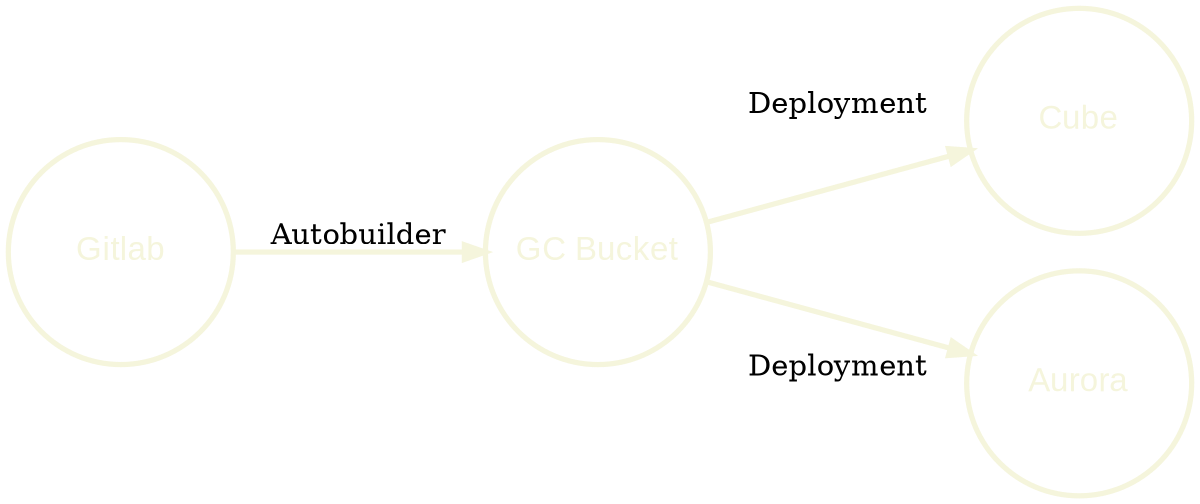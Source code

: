 digraph development {
  rankdir="LR"
  bgcolor="transparent"
  layout=dot
  node [color="#F5F5DC" fontcolor="#F5F5DC" fontname="Arial" shape=circle fontsize=16 fixedsize=true width=1.5 penwidth=2.5]
  graph [overlap=false splines=curved penwidth=2.5]
  edge [color="#F5F5DC" penwidth=2.5 overlap=false]

  "Gitlab" -> "GC Bucket" [label="Autobuilder"]
  "GC Bucket" -> "Cube" [label="Deployment"]
  "GC Bucket" -> "Aurora" [label="Deployment"]

}
